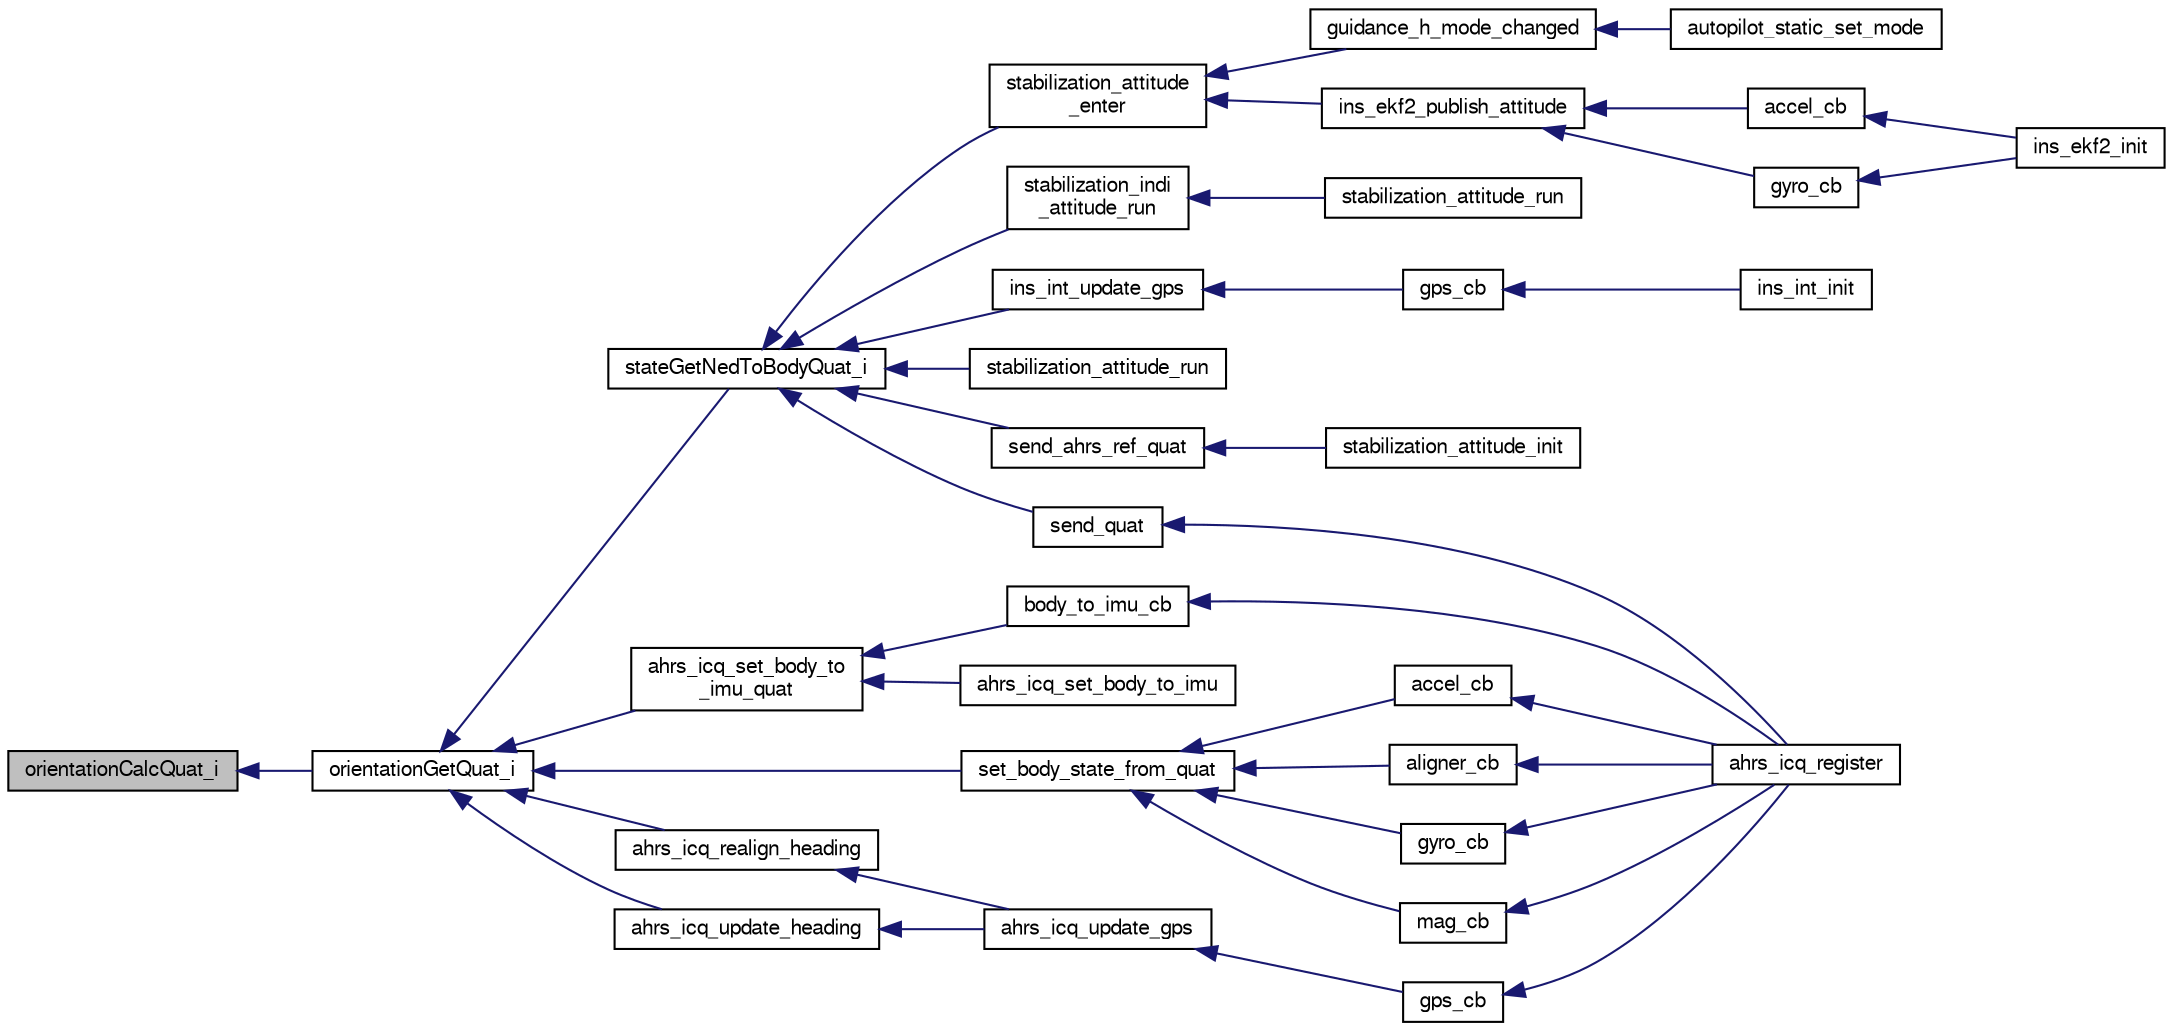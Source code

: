 digraph "orientationCalcQuat_i"
{
  edge [fontname="FreeSans",fontsize="10",labelfontname="FreeSans",labelfontsize="10"];
  node [fontname="FreeSans",fontsize="10",shape=record];
  rankdir="LR";
  Node1 [label="orientationCalcQuat_i",height=0.2,width=0.4,color="black", fillcolor="grey75", style="filled", fontcolor="black"];
  Node1 -> Node2 [dir="back",color="midnightblue",fontsize="10",style="solid",fontname="FreeSans"];
  Node2 [label="orientationGetQuat_i",height=0.2,width=0.4,color="black", fillcolor="white", style="filled",URL="$group__math__orientation__representation.html#ga86b153b2106a638cef8e314125c47306",tooltip="Get vehicle body attitude quaternion (int). "];
  Node2 -> Node3 [dir="back",color="midnightblue",fontsize="10",style="solid",fontname="FreeSans"];
  Node3 [label="stateGetNedToBodyQuat_i",height=0.2,width=0.4,color="black", fillcolor="white", style="filled",URL="$group__state__attitude.html#ga28e5de0a4822cabcfe8350e2343111ce",tooltip="Get vehicle body attitude quaternion (int). "];
  Node3 -> Node4 [dir="back",color="midnightblue",fontsize="10",style="solid",fontname="FreeSans"];
  Node4 [label="stabilization_attitude_run",height=0.2,width=0.4,color="black", fillcolor="white", style="filled",URL="$stabilization__attitude__heli__indi_8c.html#add1138c9aae1adaafdb42ddf2f0c039a"];
  Node3 -> Node5 [dir="back",color="midnightblue",fontsize="10",style="solid",fontname="FreeSans"];
  Node5 [label="send_ahrs_ref_quat",height=0.2,width=0.4,color="black", fillcolor="white", style="filled",URL="$stabilization__attitude__quat__float_8c.html#a0b0a909dbd9646ea76aa4e91b1e52474"];
  Node5 -> Node6 [dir="back",color="midnightblue",fontsize="10",style="solid",fontname="FreeSans"];
  Node6 [label="stabilization_attitude_init",height=0.2,width=0.4,color="black", fillcolor="white", style="filled",URL="$stabilization__attitude__quat__float_8c.html#a03d27593d891182c04fc5337766733d1",tooltip="stabilization_attitude_init "];
  Node3 -> Node7 [dir="back",color="midnightblue",fontsize="10",style="solid",fontname="FreeSans"];
  Node7 [label="stabilization_attitude\l_enter",height=0.2,width=0.4,color="black", fillcolor="white", style="filled",URL="$stabilization__attitude__quat__int_8c.html#a23f862ca823e6fd23fc9c111178be077"];
  Node7 -> Node8 [dir="back",color="midnightblue",fontsize="10",style="solid",fontname="FreeSans"];
  Node8 [label="guidance_h_mode_changed",height=0.2,width=0.4,color="black", fillcolor="white", style="filled",URL="$rotorcraft_2guidance_2guidance__h_8h.html#a2903786227eb11507928f99870099225"];
  Node8 -> Node9 [dir="back",color="midnightblue",fontsize="10",style="solid",fontname="FreeSans"];
  Node9 [label="autopilot_static_set_mode",height=0.2,width=0.4,color="black", fillcolor="white", style="filled",URL="$rotorcraft_2autopilot__static_8c.html#af7eb08dcaaeb9f55fe1b77230b0e78c3"];
  Node7 -> Node10 [dir="back",color="midnightblue",fontsize="10",style="solid",fontname="FreeSans"];
  Node10 [label="ins_ekf2_publish_attitude",height=0.2,width=0.4,color="black", fillcolor="white", style="filled",URL="$ins__ekf2_8cpp.html#ad0d967646b2cb048323e8545662428ed",tooltip="Publish the attitude and get the new state Directly called after a succeslfull gyro+accel reading..."];
  Node10 -> Node11 [dir="back",color="midnightblue",fontsize="10",style="solid",fontname="FreeSans"];
  Node11 [label="accel_cb",height=0.2,width=0.4,color="black", fillcolor="white", style="filled",URL="$ins__ekf2_8cpp.html#aacd6b1869f263f90a6f1fbe777a87793"];
  Node11 -> Node12 [dir="back",color="midnightblue",fontsize="10",style="solid",fontname="FreeSans"];
  Node12 [label="ins_ekf2_init",height=0.2,width=0.4,color="black", fillcolor="white", style="filled",URL="$ins__ekf2_8h.html#a81ce9235d9748d33355fc0018197f4c4"];
  Node10 -> Node13 [dir="back",color="midnightblue",fontsize="10",style="solid",fontname="FreeSans"];
  Node13 [label="gyro_cb",height=0.2,width=0.4,color="black", fillcolor="white", style="filled",URL="$ins__ekf2_8cpp.html#a47e1ea35fdb43af72537c6c9f38b889d"];
  Node13 -> Node12 [dir="back",color="midnightblue",fontsize="10",style="solid",fontname="FreeSans"];
  Node3 -> Node14 [dir="back",color="midnightblue",fontsize="10",style="solid",fontname="FreeSans"];
  Node14 [label="stabilization_indi\l_attitude_run",height=0.2,width=0.4,color="black", fillcolor="white", style="filled",URL="$stabilization__indi__simple_8h.html#a32497fd2d2c56c87a83bddb1f7b62fa8",tooltip="runs stabilization indi "];
  Node14 -> Node15 [dir="back",color="midnightblue",fontsize="10",style="solid",fontname="FreeSans"];
  Node15 [label="stabilization_attitude_run",height=0.2,width=0.4,color="black", fillcolor="white", style="filled",URL="$stabilization__attitude__quat__indi_8c.html#add1138c9aae1adaafdb42ddf2f0c039a"];
  Node3 -> Node16 [dir="back",color="midnightblue",fontsize="10",style="solid",fontname="FreeSans"];
  Node16 [label="send_quat",height=0.2,width=0.4,color="black", fillcolor="white", style="filled",URL="$ahrs__int__cmpl__quat__wrapper_8c.html#a8c9c14edf7f1235080779f6d894be78d"];
  Node16 -> Node17 [dir="back",color="midnightblue",fontsize="10",style="solid",fontname="FreeSans"];
  Node17 [label="ahrs_icq_register",height=0.2,width=0.4,color="black", fillcolor="white", style="filled",URL="$ahrs__int__cmpl__quat__wrapper_8h.html#af71a2cd8d6fabc9373e99e2aeddbbb89"];
  Node3 -> Node18 [dir="back",color="midnightblue",fontsize="10",style="solid",fontname="FreeSans"];
  Node18 [label="ins_int_update_gps",height=0.2,width=0.4,color="black", fillcolor="white", style="filled",URL="$ins__int_8h.html#a54df8c17ccf7a20d6ca09ad0b8f45db3"];
  Node18 -> Node19 [dir="back",color="midnightblue",fontsize="10",style="solid",fontname="FreeSans"];
  Node19 [label="gps_cb",height=0.2,width=0.4,color="black", fillcolor="white", style="filled",URL="$ins__int_8c.html#a1c1656ce80fe1f1ad49fea691164dbf8"];
  Node19 -> Node20 [dir="back",color="midnightblue",fontsize="10",style="solid",fontname="FreeSans"];
  Node20 [label="ins_int_init",height=0.2,width=0.4,color="black", fillcolor="white", style="filled",URL="$ins__int_8h.html#a6f47e4e65f9697a961c3bef79e9029e4"];
  Node2 -> Node21 [dir="back",color="midnightblue",fontsize="10",style="solid",fontname="FreeSans"];
  Node21 [label="ahrs_icq_update_heading",height=0.2,width=0.4,color="black", fillcolor="white", style="filled",URL="$ahrs__int__cmpl__quat_8h.html#a7fb1fae4a1f5b6b1a12173486312b73d",tooltip="Update yaw based on a heading measurement. "];
  Node21 -> Node22 [dir="back",color="midnightblue",fontsize="10",style="solid",fontname="FreeSans"];
  Node22 [label="ahrs_icq_update_gps",height=0.2,width=0.4,color="black", fillcolor="white", style="filled",URL="$ahrs__int__cmpl__quat_8h.html#a75015adf5b7c98bd9eb6b588850d8449"];
  Node22 -> Node23 [dir="back",color="midnightblue",fontsize="10",style="solid",fontname="FreeSans"];
  Node23 [label="gps_cb",height=0.2,width=0.4,color="black", fillcolor="white", style="filled",URL="$ahrs__int__cmpl__quat__wrapper_8c.html#a1c1656ce80fe1f1ad49fea691164dbf8"];
  Node23 -> Node17 [dir="back",color="midnightblue",fontsize="10",style="solid",fontname="FreeSans"];
  Node2 -> Node24 [dir="back",color="midnightblue",fontsize="10",style="solid",fontname="FreeSans"];
  Node24 [label="ahrs_icq_realign_heading",height=0.2,width=0.4,color="black", fillcolor="white", style="filled",URL="$ahrs__int__cmpl__quat_8h.html#a954df43f45ac2f8c6e59319c25ce607a",tooltip="Hard reset yaw to a heading. "];
  Node24 -> Node22 [dir="back",color="midnightblue",fontsize="10",style="solid",fontname="FreeSans"];
  Node2 -> Node25 [dir="back",color="midnightblue",fontsize="10",style="solid",fontname="FreeSans"];
  Node25 [label="ahrs_icq_set_body_to\l_imu_quat",height=0.2,width=0.4,color="black", fillcolor="white", style="filled",URL="$ahrs__int__cmpl__quat_8h.html#af4f86e2321466fd50aae62120f20eae4"];
  Node25 -> Node26 [dir="back",color="midnightblue",fontsize="10",style="solid",fontname="FreeSans"];
  Node26 [label="ahrs_icq_set_body_to_imu",height=0.2,width=0.4,color="black", fillcolor="white", style="filled",URL="$ahrs__int__cmpl__quat_8h.html#a8e3ef1cad28d70b692c4fce45d291ae8"];
  Node25 -> Node27 [dir="back",color="midnightblue",fontsize="10",style="solid",fontname="FreeSans"];
  Node27 [label="body_to_imu_cb",height=0.2,width=0.4,color="black", fillcolor="white", style="filled",URL="$ahrs__int__cmpl__quat__wrapper_8c.html#ab5f6300c213088a4ea0598baafb5e736"];
  Node27 -> Node17 [dir="back",color="midnightblue",fontsize="10",style="solid",fontname="FreeSans"];
  Node2 -> Node28 [dir="back",color="midnightblue",fontsize="10",style="solid",fontname="FreeSans"];
  Node28 [label="set_body_state_from_quat",height=0.2,width=0.4,color="black", fillcolor="white", style="filled",URL="$ahrs__int__cmpl__quat__wrapper_8c.html#abea8ede7c8ebc5179487d3464ab513bb",tooltip="Rotate angles and rates from imu to body frame and set state. "];
  Node28 -> Node29 [dir="back",color="midnightblue",fontsize="10",style="solid",fontname="FreeSans"];
  Node29 [label="accel_cb",height=0.2,width=0.4,color="black", fillcolor="white", style="filled",URL="$ahrs__int__cmpl__quat__wrapper_8c.html#aacd6b1869f263f90a6f1fbe777a87793"];
  Node29 -> Node17 [dir="back",color="midnightblue",fontsize="10",style="solid",fontname="FreeSans"];
  Node28 -> Node30 [dir="back",color="midnightblue",fontsize="10",style="solid",fontname="FreeSans"];
  Node30 [label="aligner_cb",height=0.2,width=0.4,color="black", fillcolor="white", style="filled",URL="$ahrs__int__cmpl__quat__wrapper_8c.html#abb508f672663ab1485eae5b9e1799f21"];
  Node30 -> Node17 [dir="back",color="midnightblue",fontsize="10",style="solid",fontname="FreeSans"];
  Node28 -> Node31 [dir="back",color="midnightblue",fontsize="10",style="solid",fontname="FreeSans"];
  Node31 [label="gyro_cb",height=0.2,width=0.4,color="black", fillcolor="white", style="filled",URL="$ahrs__int__cmpl__quat__wrapper_8c.html#a47e1ea35fdb43af72537c6c9f38b889d"];
  Node31 -> Node17 [dir="back",color="midnightblue",fontsize="10",style="solid",fontname="FreeSans"];
  Node28 -> Node32 [dir="back",color="midnightblue",fontsize="10",style="solid",fontname="FreeSans"];
  Node32 [label="mag_cb",height=0.2,width=0.4,color="black", fillcolor="white", style="filled",URL="$ahrs__int__cmpl__quat__wrapper_8c.html#a49cc1e545848b85016af530049991c02"];
  Node32 -> Node17 [dir="back",color="midnightblue",fontsize="10",style="solid",fontname="FreeSans"];
}

